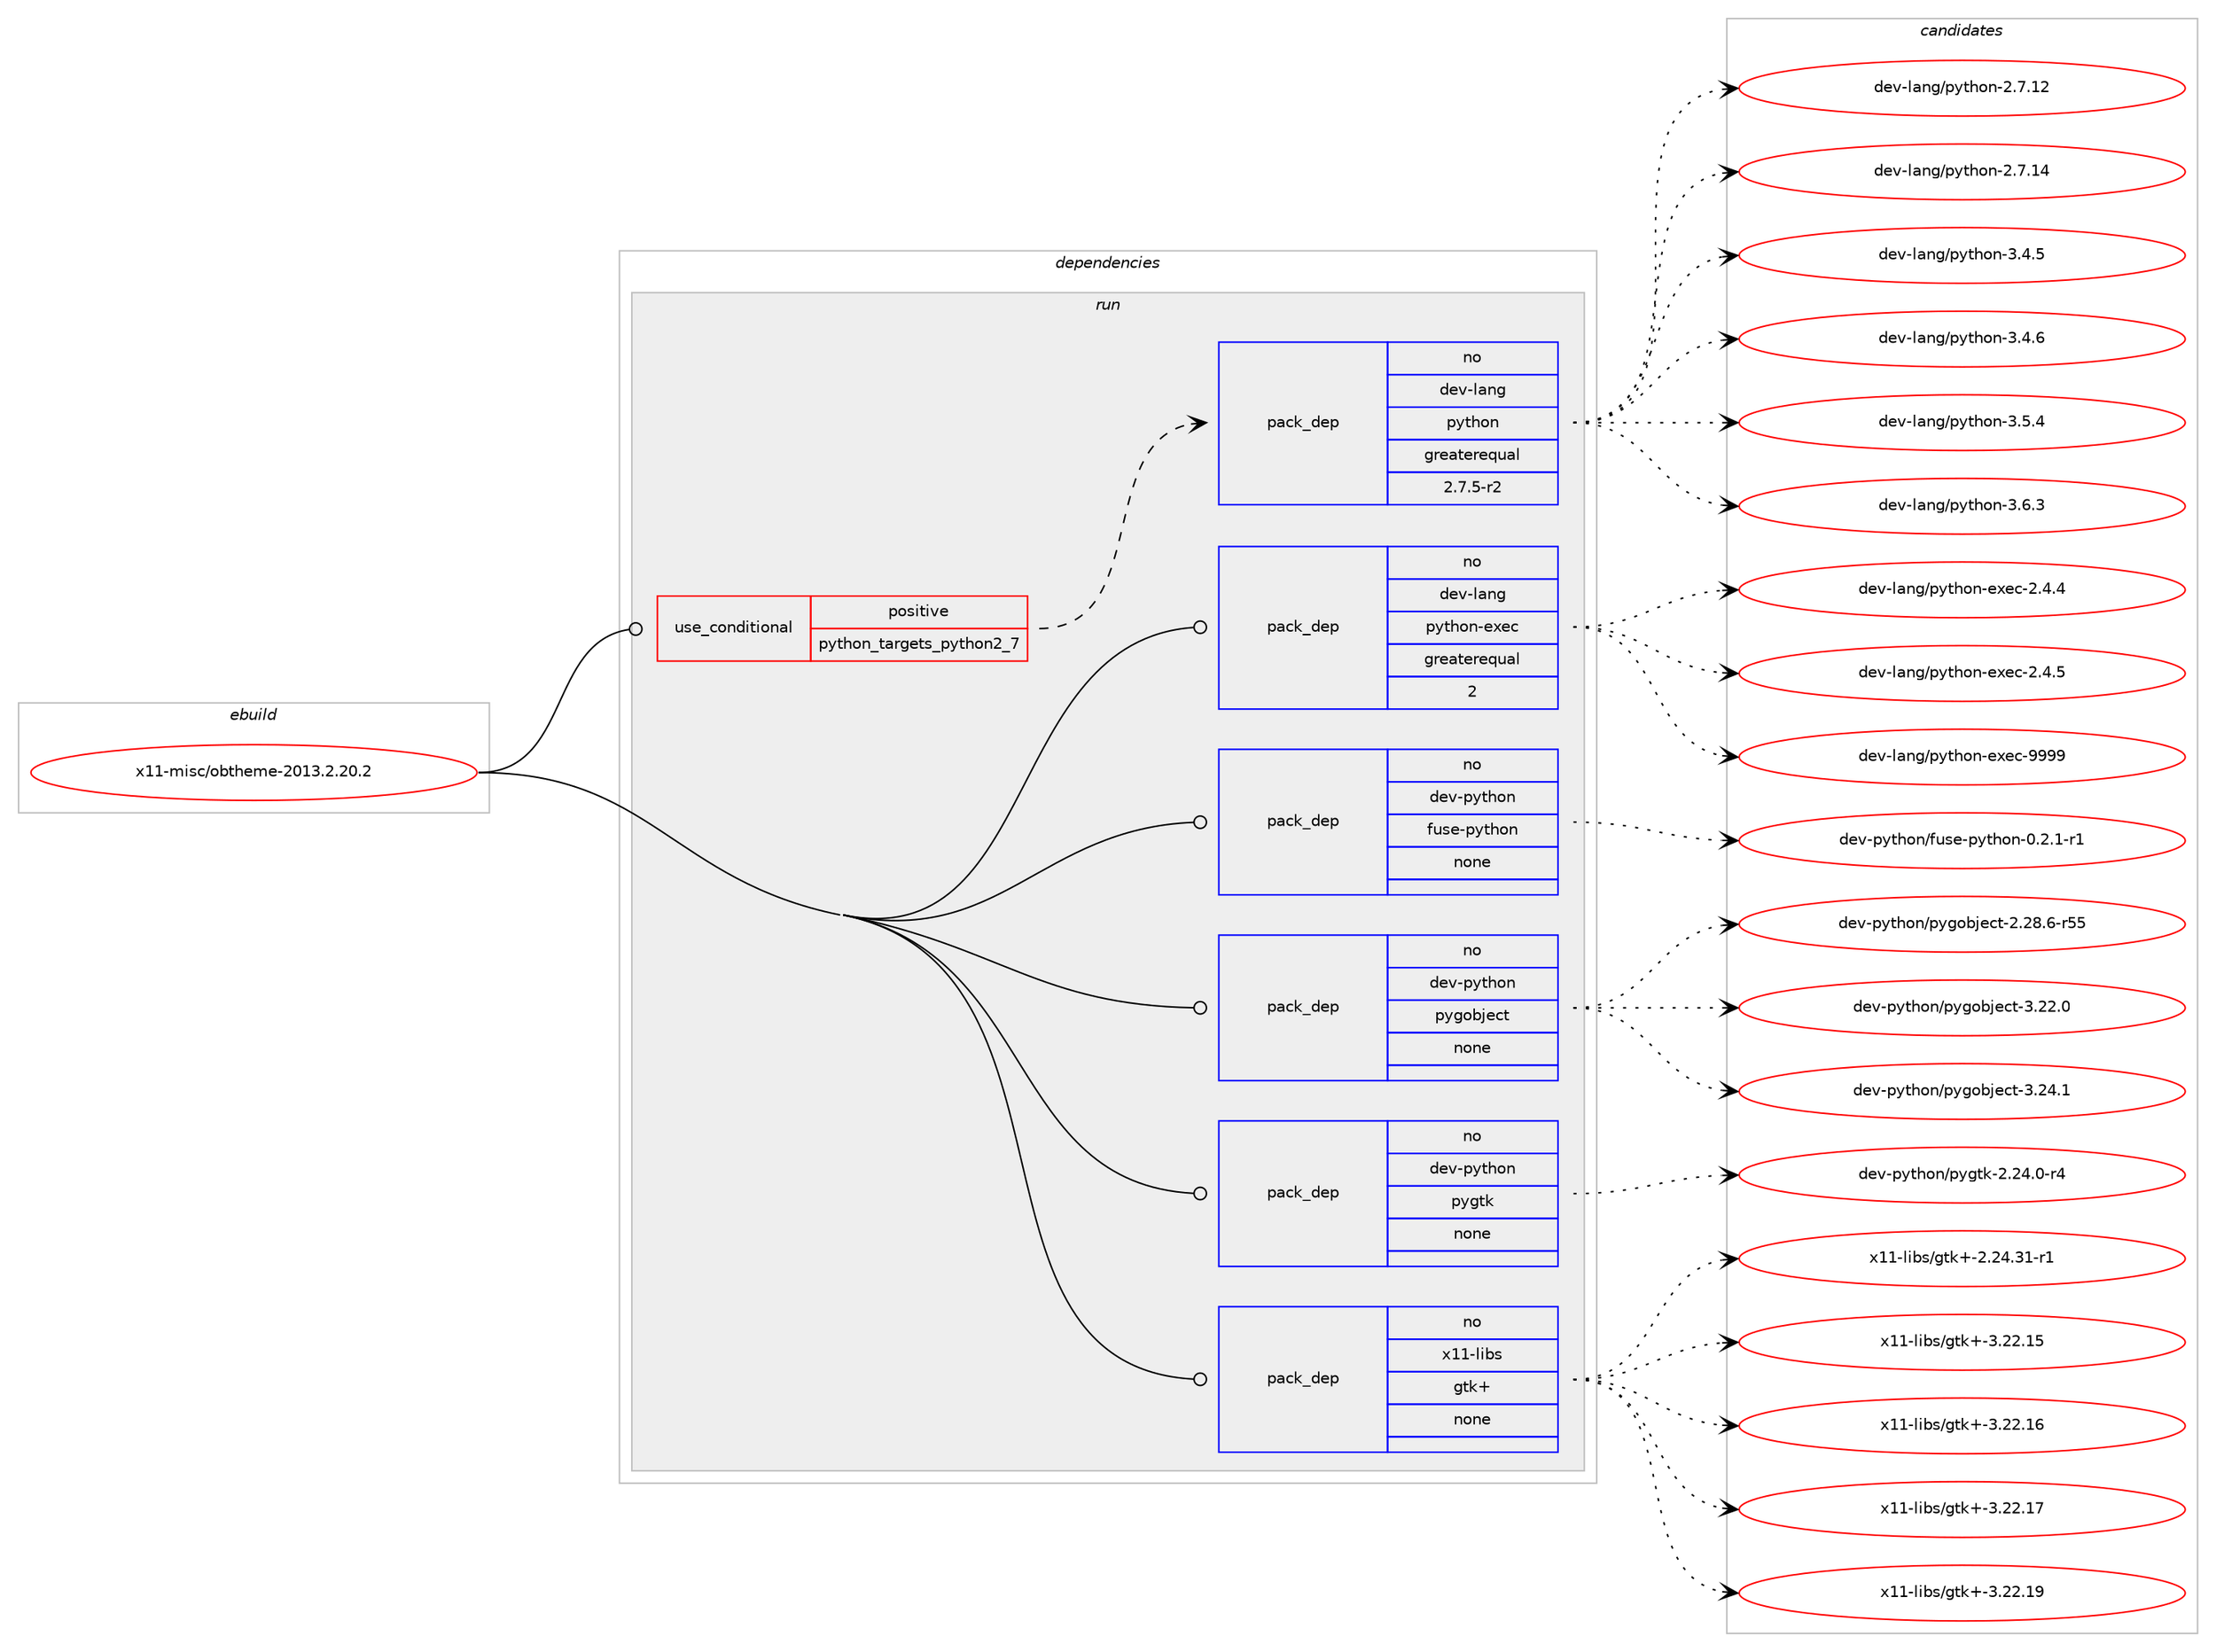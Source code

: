 digraph prolog {

# *************
# Graph options
# *************

newrank=true;
concentrate=true;
compound=true;
graph [rankdir=LR,fontname=Helvetica,fontsize=10,ranksep=1.5];#, ranksep=2.5, nodesep=0.2];
edge  [arrowhead=vee];
node  [fontname=Helvetica,fontsize=10];

# **********
# The ebuild
# **********

subgraph cluster_leftcol {
color=gray;
rank=same;
label=<<i>ebuild</i>>;
id [label="x11-misc/obtheme-2013.2.20.2", color=red, width=4, href="../x11-misc/obtheme-2013.2.20.2.svg"];
}

# ****************
# The dependencies
# ****************

subgraph cluster_midcol {
color=gray;
label=<<i>dependencies</i>>;
subgraph cluster_compile {
fillcolor="#eeeeee";
style=filled;
label=<<i>compile</i>>;
}
subgraph cluster_compileandrun {
fillcolor="#eeeeee";
style=filled;
label=<<i>compile and run</i>>;
}
subgraph cluster_run {
fillcolor="#eeeeee";
style=filled;
label=<<i>run</i>>;
subgraph cond123196 {
dependency523383 [label=<<TABLE BORDER="0" CELLBORDER="1" CELLSPACING="0" CELLPADDING="4"><TR><TD ROWSPAN="3" CELLPADDING="10">use_conditional</TD></TR><TR><TD>positive</TD></TR><TR><TD>python_targets_python2_7</TD></TR></TABLE>>, shape=none, color=red];
subgraph pack390356 {
dependency523384 [label=<<TABLE BORDER="0" CELLBORDER="1" CELLSPACING="0" CELLPADDING="4" WIDTH="220"><TR><TD ROWSPAN="6" CELLPADDING="30">pack_dep</TD></TR><TR><TD WIDTH="110">no</TD></TR><TR><TD>dev-lang</TD></TR><TR><TD>python</TD></TR><TR><TD>greaterequal</TD></TR><TR><TD>2.7.5-r2</TD></TR></TABLE>>, shape=none, color=blue];
}
dependency523383:e -> dependency523384:w [weight=20,style="dashed",arrowhead="vee"];
}
id:e -> dependency523383:w [weight=20,style="solid",arrowhead="odot"];
subgraph pack390357 {
dependency523385 [label=<<TABLE BORDER="0" CELLBORDER="1" CELLSPACING="0" CELLPADDING="4" WIDTH="220"><TR><TD ROWSPAN="6" CELLPADDING="30">pack_dep</TD></TR><TR><TD WIDTH="110">no</TD></TR><TR><TD>dev-lang</TD></TR><TR><TD>python-exec</TD></TR><TR><TD>greaterequal</TD></TR><TR><TD>2</TD></TR></TABLE>>, shape=none, color=blue];
}
id:e -> dependency523385:w [weight=20,style="solid",arrowhead="odot"];
subgraph pack390358 {
dependency523386 [label=<<TABLE BORDER="0" CELLBORDER="1" CELLSPACING="0" CELLPADDING="4" WIDTH="220"><TR><TD ROWSPAN="6" CELLPADDING="30">pack_dep</TD></TR><TR><TD WIDTH="110">no</TD></TR><TR><TD>dev-python</TD></TR><TR><TD>fuse-python</TD></TR><TR><TD>none</TD></TR><TR><TD></TD></TR></TABLE>>, shape=none, color=blue];
}
id:e -> dependency523386:w [weight=20,style="solid",arrowhead="odot"];
subgraph pack390359 {
dependency523387 [label=<<TABLE BORDER="0" CELLBORDER="1" CELLSPACING="0" CELLPADDING="4" WIDTH="220"><TR><TD ROWSPAN="6" CELLPADDING="30">pack_dep</TD></TR><TR><TD WIDTH="110">no</TD></TR><TR><TD>dev-python</TD></TR><TR><TD>pygobject</TD></TR><TR><TD>none</TD></TR><TR><TD></TD></TR></TABLE>>, shape=none, color=blue];
}
id:e -> dependency523387:w [weight=20,style="solid",arrowhead="odot"];
subgraph pack390360 {
dependency523388 [label=<<TABLE BORDER="0" CELLBORDER="1" CELLSPACING="0" CELLPADDING="4" WIDTH="220"><TR><TD ROWSPAN="6" CELLPADDING="30">pack_dep</TD></TR><TR><TD WIDTH="110">no</TD></TR><TR><TD>dev-python</TD></TR><TR><TD>pygtk</TD></TR><TR><TD>none</TD></TR><TR><TD></TD></TR></TABLE>>, shape=none, color=blue];
}
id:e -> dependency523388:w [weight=20,style="solid",arrowhead="odot"];
subgraph pack390361 {
dependency523389 [label=<<TABLE BORDER="0" CELLBORDER="1" CELLSPACING="0" CELLPADDING="4" WIDTH="220"><TR><TD ROWSPAN="6" CELLPADDING="30">pack_dep</TD></TR><TR><TD WIDTH="110">no</TD></TR><TR><TD>x11-libs</TD></TR><TR><TD>gtk+</TD></TR><TR><TD>none</TD></TR><TR><TD></TD></TR></TABLE>>, shape=none, color=blue];
}
id:e -> dependency523389:w [weight=20,style="solid",arrowhead="odot"];
}
}

# **************
# The candidates
# **************

subgraph cluster_choices {
rank=same;
color=gray;
label=<<i>candidates</i>>;

subgraph choice390356 {
color=black;
nodesep=1;
choice10010111845108971101034711212111610411111045504655464950 [label="dev-lang/python-2.7.12", color=red, width=4,href="../dev-lang/python-2.7.12.svg"];
choice10010111845108971101034711212111610411111045504655464952 [label="dev-lang/python-2.7.14", color=red, width=4,href="../dev-lang/python-2.7.14.svg"];
choice100101118451089711010347112121116104111110455146524653 [label="dev-lang/python-3.4.5", color=red, width=4,href="../dev-lang/python-3.4.5.svg"];
choice100101118451089711010347112121116104111110455146524654 [label="dev-lang/python-3.4.6", color=red, width=4,href="../dev-lang/python-3.4.6.svg"];
choice100101118451089711010347112121116104111110455146534652 [label="dev-lang/python-3.5.4", color=red, width=4,href="../dev-lang/python-3.5.4.svg"];
choice100101118451089711010347112121116104111110455146544651 [label="dev-lang/python-3.6.3", color=red, width=4,href="../dev-lang/python-3.6.3.svg"];
dependency523384:e -> choice10010111845108971101034711212111610411111045504655464950:w [style=dotted,weight="100"];
dependency523384:e -> choice10010111845108971101034711212111610411111045504655464952:w [style=dotted,weight="100"];
dependency523384:e -> choice100101118451089711010347112121116104111110455146524653:w [style=dotted,weight="100"];
dependency523384:e -> choice100101118451089711010347112121116104111110455146524654:w [style=dotted,weight="100"];
dependency523384:e -> choice100101118451089711010347112121116104111110455146534652:w [style=dotted,weight="100"];
dependency523384:e -> choice100101118451089711010347112121116104111110455146544651:w [style=dotted,weight="100"];
}
subgraph choice390357 {
color=black;
nodesep=1;
choice1001011184510897110103471121211161041111104510112010199455046524652 [label="dev-lang/python-exec-2.4.4", color=red, width=4,href="../dev-lang/python-exec-2.4.4.svg"];
choice1001011184510897110103471121211161041111104510112010199455046524653 [label="dev-lang/python-exec-2.4.5", color=red, width=4,href="../dev-lang/python-exec-2.4.5.svg"];
choice10010111845108971101034711212111610411111045101120101994557575757 [label="dev-lang/python-exec-9999", color=red, width=4,href="../dev-lang/python-exec-9999.svg"];
dependency523385:e -> choice1001011184510897110103471121211161041111104510112010199455046524652:w [style=dotted,weight="100"];
dependency523385:e -> choice1001011184510897110103471121211161041111104510112010199455046524653:w [style=dotted,weight="100"];
dependency523385:e -> choice10010111845108971101034711212111610411111045101120101994557575757:w [style=dotted,weight="100"];
}
subgraph choice390358 {
color=black;
nodesep=1;
choice1001011184511212111610411111047102117115101451121211161041111104548465046494511449 [label="dev-python/fuse-python-0.2.1-r1", color=red, width=4,href="../dev-python/fuse-python-0.2.1-r1.svg"];
dependency523386:e -> choice1001011184511212111610411111047102117115101451121211161041111104548465046494511449:w [style=dotted,weight="100"];
}
subgraph choice390359 {
color=black;
nodesep=1;
choice1001011184511212111610411111047112121103111981061019911645504650564654451145353 [label="dev-python/pygobject-2.28.6-r55", color=red, width=4,href="../dev-python/pygobject-2.28.6-r55.svg"];
choice1001011184511212111610411111047112121103111981061019911645514650504648 [label="dev-python/pygobject-3.22.0", color=red, width=4,href="../dev-python/pygobject-3.22.0.svg"];
choice1001011184511212111610411111047112121103111981061019911645514650524649 [label="dev-python/pygobject-3.24.1", color=red, width=4,href="../dev-python/pygobject-3.24.1.svg"];
dependency523387:e -> choice1001011184511212111610411111047112121103111981061019911645504650564654451145353:w [style=dotted,weight="100"];
dependency523387:e -> choice1001011184511212111610411111047112121103111981061019911645514650504648:w [style=dotted,weight="100"];
dependency523387:e -> choice1001011184511212111610411111047112121103111981061019911645514650524649:w [style=dotted,weight="100"];
}
subgraph choice390360 {
color=black;
nodesep=1;
choice1001011184511212111610411111047112121103116107455046505246484511452 [label="dev-python/pygtk-2.24.0-r4", color=red, width=4,href="../dev-python/pygtk-2.24.0-r4.svg"];
dependency523388:e -> choice1001011184511212111610411111047112121103116107455046505246484511452:w [style=dotted,weight="100"];
}
subgraph choice390361 {
color=black;
nodesep=1;
choice12049494510810598115471031161074345504650524651494511449 [label="x11-libs/gtk+-2.24.31-r1", color=red, width=4,href="../x11-libs/gtk+-2.24.31-r1.svg"];
choice1204949451081059811547103116107434551465050464953 [label="x11-libs/gtk+-3.22.15", color=red, width=4,href="../x11-libs/gtk+-3.22.15.svg"];
choice1204949451081059811547103116107434551465050464954 [label="x11-libs/gtk+-3.22.16", color=red, width=4,href="../x11-libs/gtk+-3.22.16.svg"];
choice1204949451081059811547103116107434551465050464955 [label="x11-libs/gtk+-3.22.17", color=red, width=4,href="../x11-libs/gtk+-3.22.17.svg"];
choice1204949451081059811547103116107434551465050464957 [label="x11-libs/gtk+-3.22.19", color=red, width=4,href="../x11-libs/gtk+-3.22.19.svg"];
dependency523389:e -> choice12049494510810598115471031161074345504650524651494511449:w [style=dotted,weight="100"];
dependency523389:e -> choice1204949451081059811547103116107434551465050464953:w [style=dotted,weight="100"];
dependency523389:e -> choice1204949451081059811547103116107434551465050464954:w [style=dotted,weight="100"];
dependency523389:e -> choice1204949451081059811547103116107434551465050464955:w [style=dotted,weight="100"];
dependency523389:e -> choice1204949451081059811547103116107434551465050464957:w [style=dotted,weight="100"];
}
}

}
